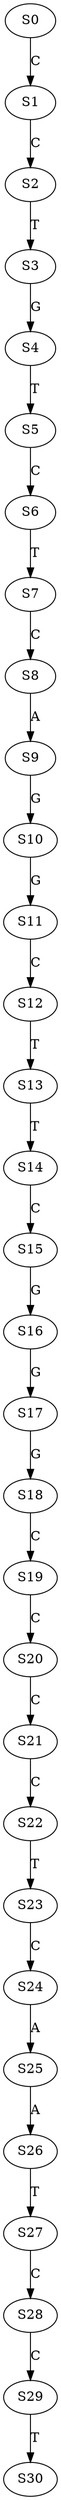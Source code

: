 strict digraph  {
	S0 -> S1 [ label = C ];
	S1 -> S2 [ label = C ];
	S2 -> S3 [ label = T ];
	S3 -> S4 [ label = G ];
	S4 -> S5 [ label = T ];
	S5 -> S6 [ label = C ];
	S6 -> S7 [ label = T ];
	S7 -> S8 [ label = C ];
	S8 -> S9 [ label = A ];
	S9 -> S10 [ label = G ];
	S10 -> S11 [ label = G ];
	S11 -> S12 [ label = C ];
	S12 -> S13 [ label = T ];
	S13 -> S14 [ label = T ];
	S14 -> S15 [ label = C ];
	S15 -> S16 [ label = G ];
	S16 -> S17 [ label = G ];
	S17 -> S18 [ label = G ];
	S18 -> S19 [ label = C ];
	S19 -> S20 [ label = C ];
	S20 -> S21 [ label = C ];
	S21 -> S22 [ label = C ];
	S22 -> S23 [ label = T ];
	S23 -> S24 [ label = C ];
	S24 -> S25 [ label = A ];
	S25 -> S26 [ label = A ];
	S26 -> S27 [ label = T ];
	S27 -> S28 [ label = C ];
	S28 -> S29 [ label = C ];
	S29 -> S30 [ label = T ];
}
